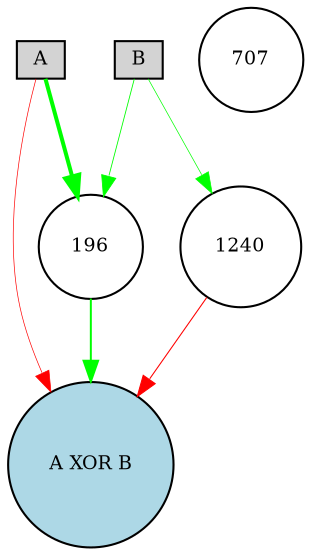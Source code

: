 digraph {
	node [fontsize=9 height=0.2 shape=circle width=0.2]
	A [fillcolor=lightgray shape=box style=filled]
	B [fillcolor=lightgray shape=box style=filled]
	"A XOR B" [fillcolor=lightblue style=filled]
	707 [fillcolor=white style=filled]
	196 [fillcolor=white style=filled]
	1240 [fillcolor=white style=filled]
	B -> 196 [color=green penwidth=0.4081200860746902 style=solid]
	196 -> "A XOR B" [color=green penwidth=0.9471261604366074 style=solid]
	A -> 196 [color=green penwidth=1.9329630567668614 style=solid]
	A -> "A XOR B" [color=red penwidth=0.3273991379504697 style=solid]
	B -> 1240 [color=green penwidth=0.3396107537090377 style=solid]
	1240 -> "A XOR B" [color=red penwidth=0.5119004370797446 style=solid]
}
